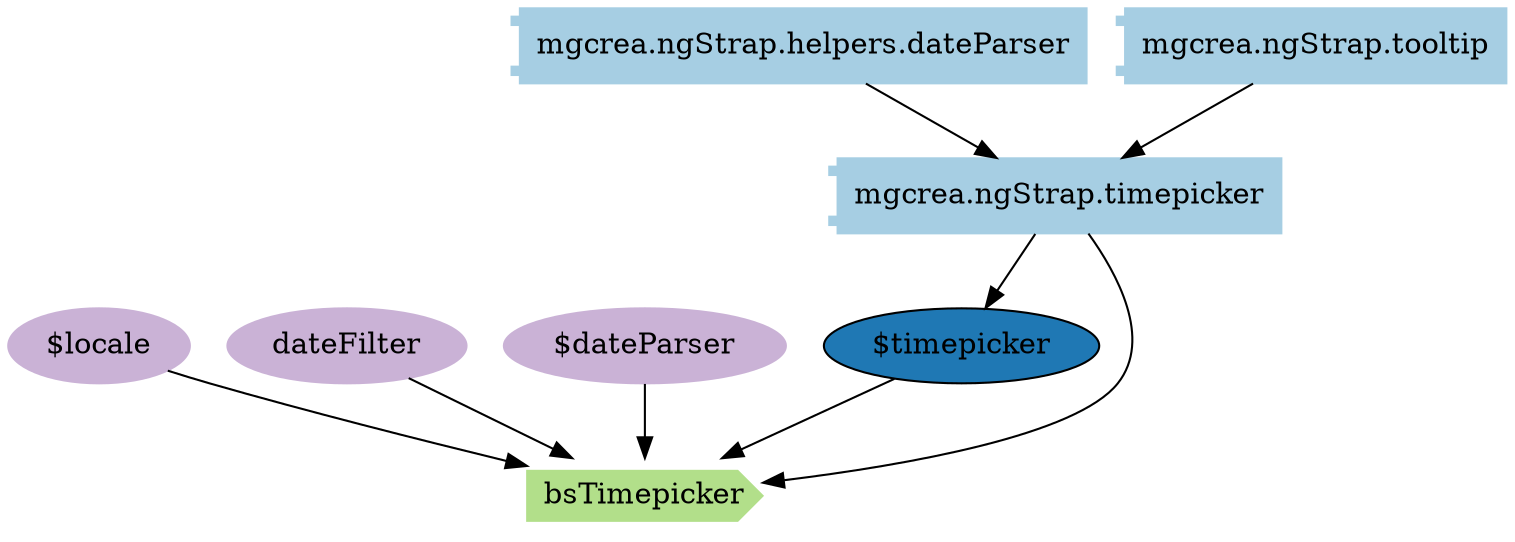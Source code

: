 digraph dependencies {
  node[shape="component",style="filled",colorscheme=paired12]


    node[shape="component"]
    "mgcrea.ngStrap.timepicker"[label="mgcrea.ngStrap.timepicker", color=1]

    
      "mgcrea.ngStrap.helpers.dateParser"[label="mgcrea.ngStrap.helpers.dateParser", color=1]
      "mgcrea.ngStrap.helpers.dateParser" -> "mgcrea.ngStrap.timepicker"
    
      "mgcrea.ngStrap.tooltip"[label="mgcrea.ngStrap.tooltip", color=1]
      "mgcrea.ngStrap.tooltip" -> "mgcrea.ngStrap.timepicker"
    


    node[shape="ellipse"]
    
      "$timepicker"[label="$timepicker", fillcolor=2]
      "mgcrea.ngStrap.timepicker" -> "$timepicker"
    


    

    

    

    node[shape="cds"]
    

    
      "bsTimepicker"[label="bsTimepicker", color=3]
      "mgcrea.ngStrap.timepicker" -> "bsTimepicker"
    









    node[shape="ellipse",style="filled", color=9]
    
      
    

    
      
        "$locale"[label="$locale"]
        "$locale" -> "bsTimepicker"
      
        "dateFilter"[label="dateFilter"]
        "dateFilter" -> "bsTimepicker"
      
        "$timepicker"[label="$timepicker"]
        "$timepicker" -> "bsTimepicker"
      
        "$dateParser"[label="$dateParser"]
        "$dateParser" -> "bsTimepicker"
      
    


    

    

    

    


}
